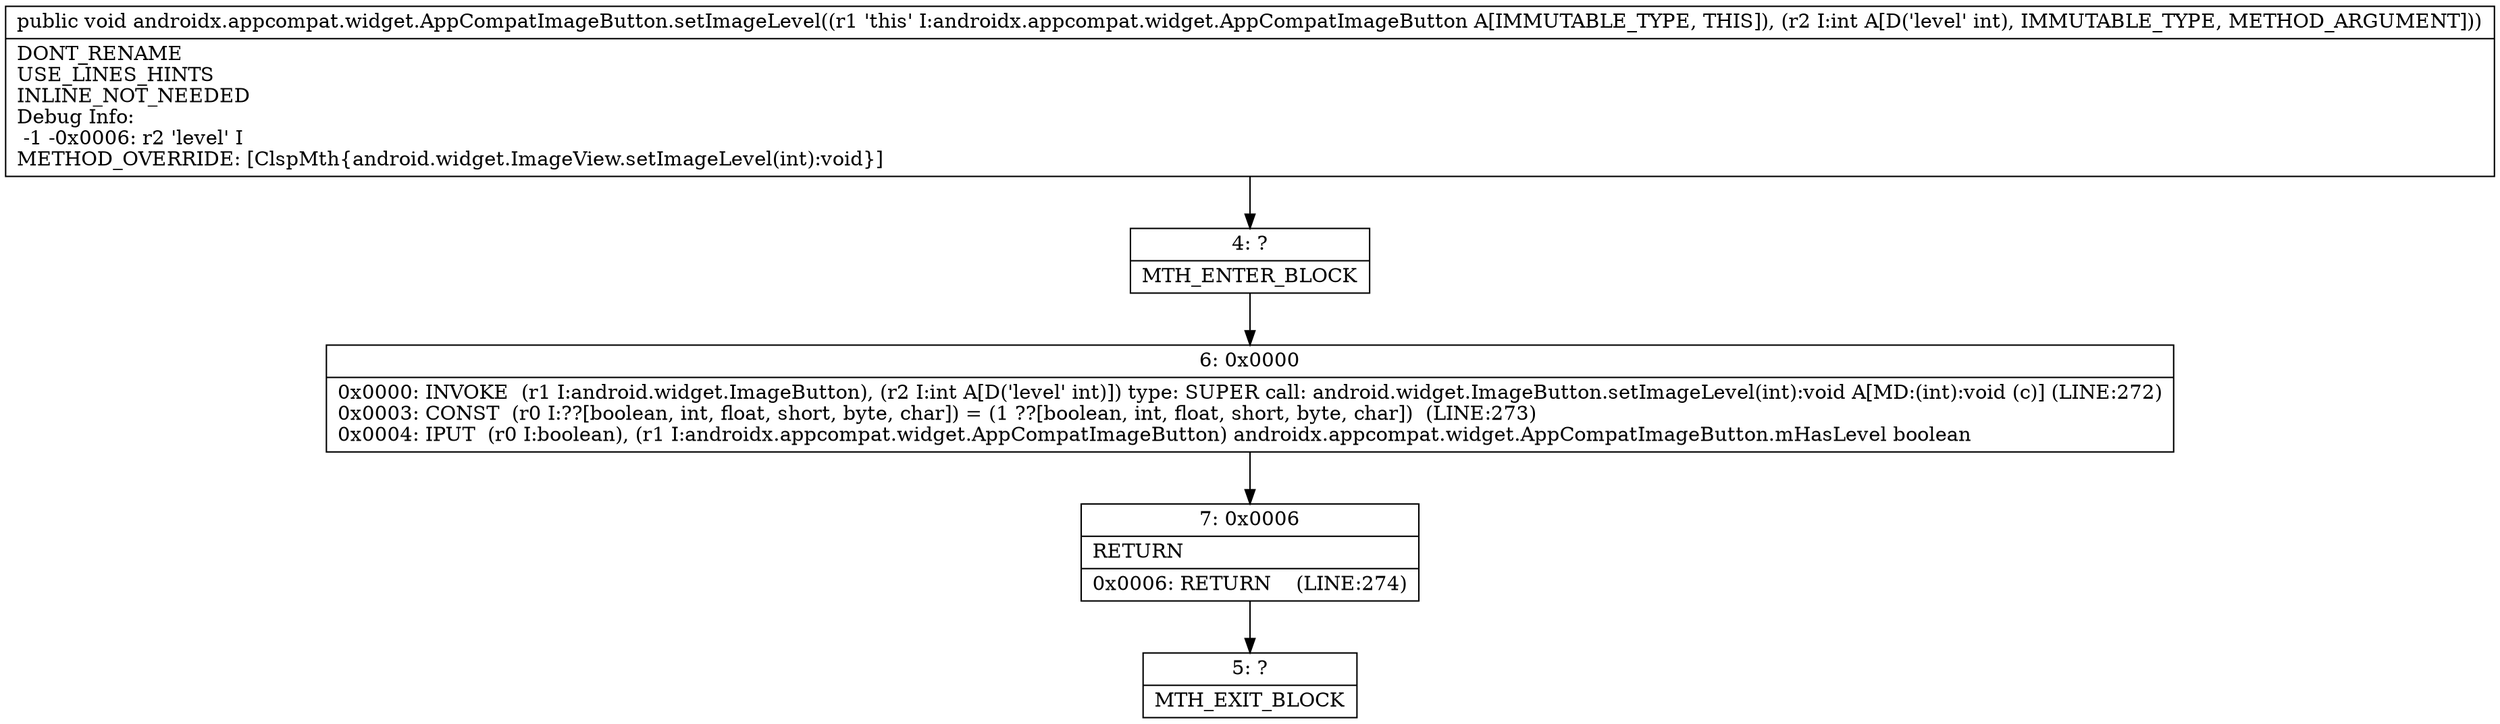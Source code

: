 digraph "CFG forandroidx.appcompat.widget.AppCompatImageButton.setImageLevel(I)V" {
Node_4 [shape=record,label="{4\:\ ?|MTH_ENTER_BLOCK\l}"];
Node_6 [shape=record,label="{6\:\ 0x0000|0x0000: INVOKE  (r1 I:android.widget.ImageButton), (r2 I:int A[D('level' int)]) type: SUPER call: android.widget.ImageButton.setImageLevel(int):void A[MD:(int):void (c)] (LINE:272)\l0x0003: CONST  (r0 I:??[boolean, int, float, short, byte, char]) = (1 ??[boolean, int, float, short, byte, char])  (LINE:273)\l0x0004: IPUT  (r0 I:boolean), (r1 I:androidx.appcompat.widget.AppCompatImageButton) androidx.appcompat.widget.AppCompatImageButton.mHasLevel boolean \l}"];
Node_7 [shape=record,label="{7\:\ 0x0006|RETURN\l|0x0006: RETURN    (LINE:274)\l}"];
Node_5 [shape=record,label="{5\:\ ?|MTH_EXIT_BLOCK\l}"];
MethodNode[shape=record,label="{public void androidx.appcompat.widget.AppCompatImageButton.setImageLevel((r1 'this' I:androidx.appcompat.widget.AppCompatImageButton A[IMMUTABLE_TYPE, THIS]), (r2 I:int A[D('level' int), IMMUTABLE_TYPE, METHOD_ARGUMENT]))  | DONT_RENAME\lUSE_LINES_HINTS\lINLINE_NOT_NEEDED\lDebug Info:\l  \-1 \-0x0006: r2 'level' I\lMETHOD_OVERRIDE: [ClspMth\{android.widget.ImageView.setImageLevel(int):void\}]\l}"];
MethodNode -> Node_4;Node_4 -> Node_6;
Node_6 -> Node_7;
Node_7 -> Node_5;
}

